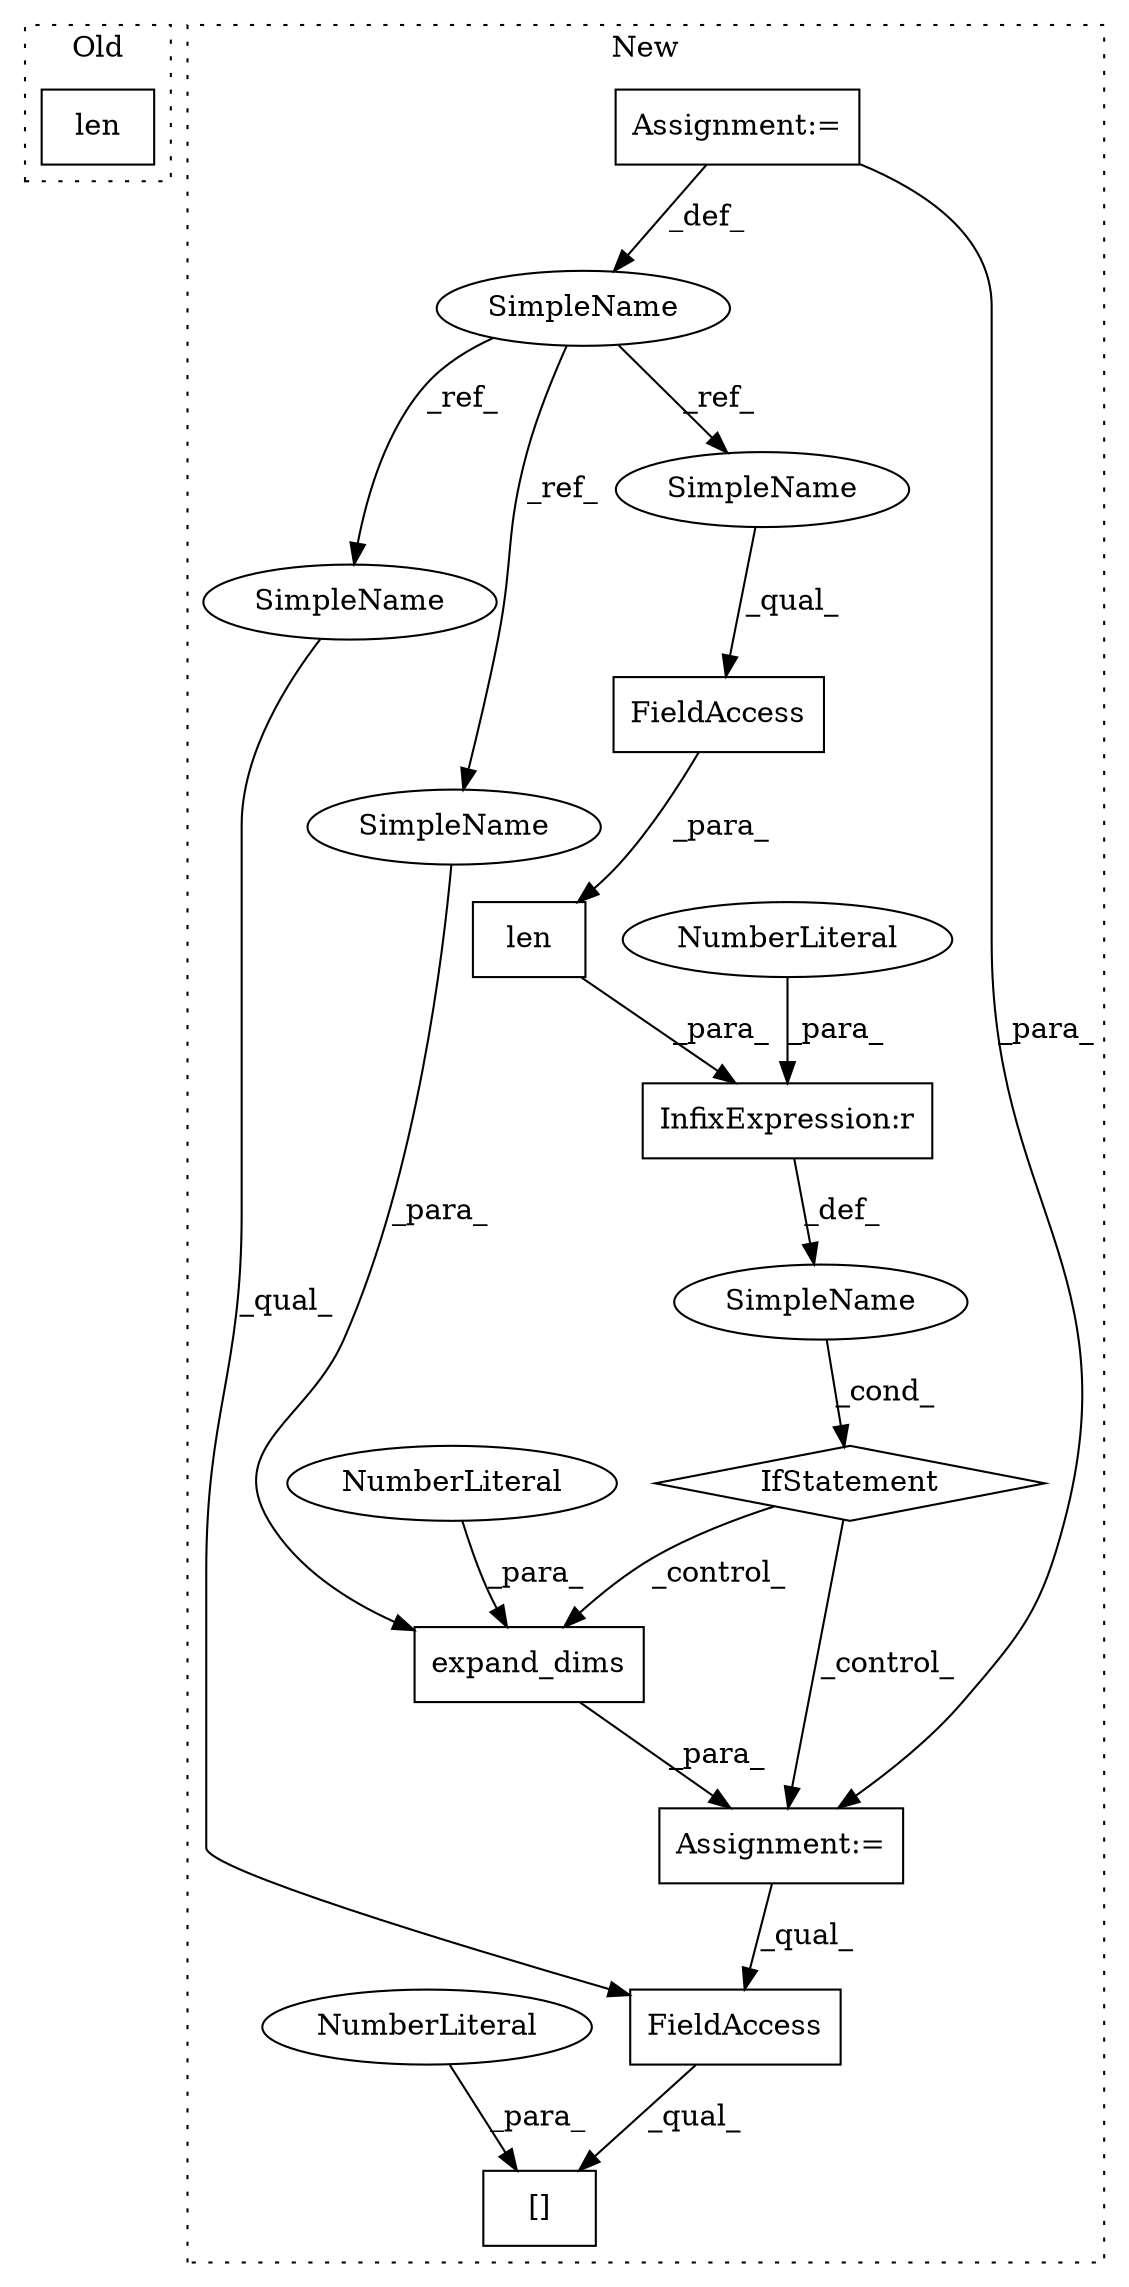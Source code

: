 digraph G {
subgraph cluster0 {
1 [label="len" a="32" s="1675,1686" l="4,1" shape="box"];
label = "Old";
style="dotted";
}
subgraph cluster1 {
2 [label="expand_dims" a="32" s="2087,2108" l="12,1" shape="box"];
3 [label="Assignment:=" a="7" s="2080" l="1" shape="box"];
4 [label="NumberLiteral" a="34" s="2107" l="1" shape="ellipse"];
5 [label="FieldAccess" a="22" s="2129" l="13" shape="box"];
6 [label="IfStatement" a="25" s="2036,2063" l="4,2" shape="diamond"];
7 [label="SimpleName" a="42" s="" l="" shape="ellipse"];
8 [label="InfixExpression:r" a="27" s="2058" l="4" shape="box"];
9 [label="NumberLiteral" a="34" s="2062" l="1" shape="ellipse"];
10 [label="SimpleName" a="42" s="2023" l="7" shape="ellipse"];
11 [label="Assignment:=" a="7" s="2023" l="7" shape="box"];
12 [label="[]" a="2" s="2129,2144" l="14,1" shape="box"];
13 [label="NumberLiteral" a="34" s="2143" l="1" shape="ellipse"];
14 [label="len" a="32" s="2040,2057" l="4,1" shape="box"];
15 [label="FieldAccess" a="22" s="2044" l="13" shape="box"];
16 [label="SimpleName" a="42" s="2129" l="7" shape="ellipse"];
17 [label="SimpleName" a="42" s="2099" l="7" shape="ellipse"];
18 [label="SimpleName" a="42" s="2044" l="7" shape="ellipse"];
label = "New";
style="dotted";
}
2 -> 3 [label="_para_"];
3 -> 5 [label="_qual_"];
4 -> 2 [label="_para_"];
5 -> 12 [label="_qual_"];
6 -> 3 [label="_control_"];
6 -> 2 [label="_control_"];
7 -> 6 [label="_cond_"];
8 -> 7 [label="_def_"];
9 -> 8 [label="_para_"];
10 -> 17 [label="_ref_"];
10 -> 18 [label="_ref_"];
10 -> 16 [label="_ref_"];
11 -> 3 [label="_para_"];
11 -> 10 [label="_def_"];
13 -> 12 [label="_para_"];
14 -> 8 [label="_para_"];
15 -> 14 [label="_para_"];
16 -> 5 [label="_qual_"];
17 -> 2 [label="_para_"];
18 -> 15 [label="_qual_"];
}
